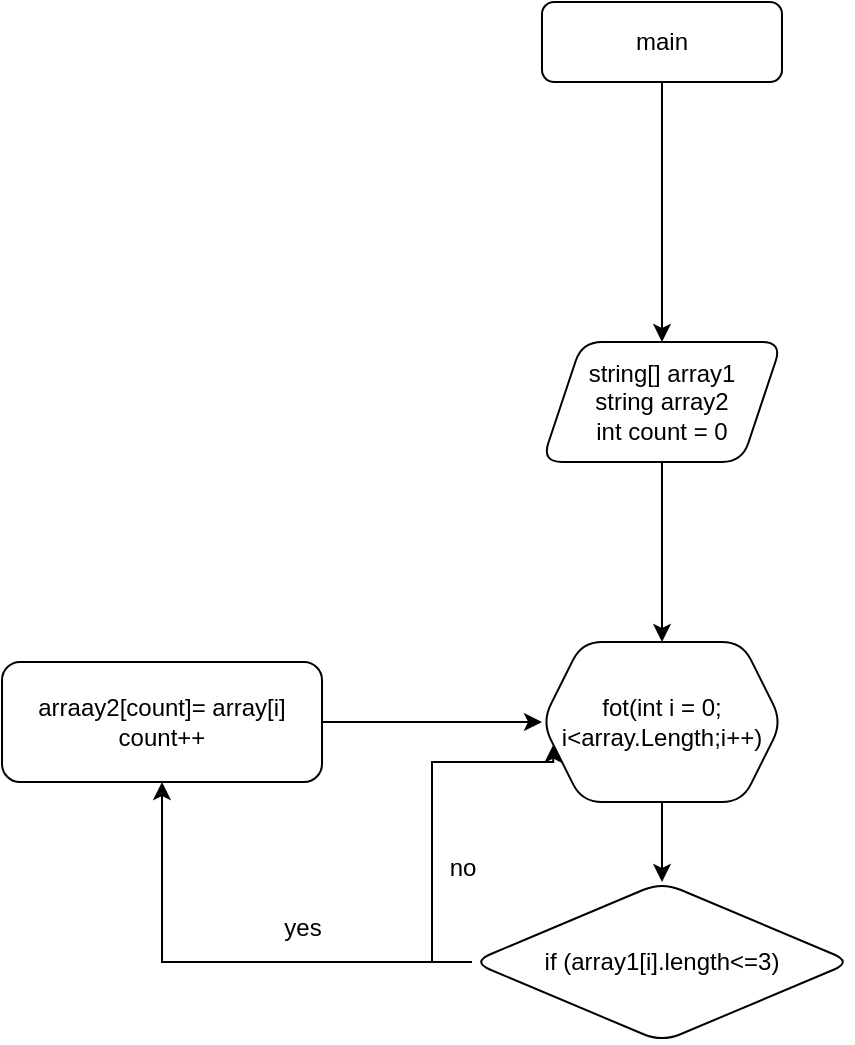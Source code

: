 <mxfile version="22.1.7" type="device">
  <diagram id="C5RBs43oDa-KdzZeNtuy" name="Page-1">
    <mxGraphModel dx="1687" dy="1022" grid="1" gridSize="10" guides="1" tooltips="1" connect="1" arrows="1" fold="1" page="1" pageScale="1" pageWidth="827" pageHeight="1169" math="0" shadow="0">
      <root>
        <mxCell id="WIyWlLk6GJQsqaUBKTNV-0" />
        <mxCell id="WIyWlLk6GJQsqaUBKTNV-1" parent="WIyWlLk6GJQsqaUBKTNV-0" />
        <mxCell id="xRtonENm7YixPHdE5AxC-2" value="" style="edgeStyle=orthogonalEdgeStyle;rounded=0;orthogonalLoop=1;jettySize=auto;html=1;" edge="1" parent="WIyWlLk6GJQsqaUBKTNV-1" source="WIyWlLk6GJQsqaUBKTNV-3" target="xRtonENm7YixPHdE5AxC-1">
          <mxGeometry relative="1" as="geometry" />
        </mxCell>
        <mxCell id="WIyWlLk6GJQsqaUBKTNV-3" value="main" style="rounded=1;whiteSpace=wrap;html=1;fontSize=12;glass=0;strokeWidth=1;shadow=0;" parent="WIyWlLk6GJQsqaUBKTNV-1" vertex="1">
          <mxGeometry x="160" y="80" width="120" height="40" as="geometry" />
        </mxCell>
        <mxCell id="xRtonENm7YixPHdE5AxC-4" value="" style="edgeStyle=orthogonalEdgeStyle;rounded=0;orthogonalLoop=1;jettySize=auto;html=1;" edge="1" parent="WIyWlLk6GJQsqaUBKTNV-1" source="xRtonENm7YixPHdE5AxC-1" target="xRtonENm7YixPHdE5AxC-3">
          <mxGeometry relative="1" as="geometry" />
        </mxCell>
        <mxCell id="xRtonENm7YixPHdE5AxC-1" value="string[] array1&lt;br&gt;string array2&lt;br&gt;int count = 0" style="shape=parallelogram;perimeter=parallelogramPerimeter;whiteSpace=wrap;html=1;fixedSize=1;rounded=1;glass=0;strokeWidth=1;shadow=0;" vertex="1" parent="WIyWlLk6GJQsqaUBKTNV-1">
          <mxGeometry x="160" y="250" width="120" height="60" as="geometry" />
        </mxCell>
        <mxCell id="xRtonENm7YixPHdE5AxC-6" value="" style="edgeStyle=orthogonalEdgeStyle;rounded=0;orthogonalLoop=1;jettySize=auto;html=1;" edge="1" parent="WIyWlLk6GJQsqaUBKTNV-1" source="xRtonENm7YixPHdE5AxC-3" target="xRtonENm7YixPHdE5AxC-5">
          <mxGeometry relative="1" as="geometry" />
        </mxCell>
        <mxCell id="xRtonENm7YixPHdE5AxC-3" value="fot(int i = 0;&lt;br&gt;i&amp;lt;array.Length;i++)" style="shape=hexagon;perimeter=hexagonPerimeter2;whiteSpace=wrap;html=1;fixedSize=1;rounded=1;glass=0;strokeWidth=1;shadow=0;" vertex="1" parent="WIyWlLk6GJQsqaUBKTNV-1">
          <mxGeometry x="160" y="400" width="120" height="80" as="geometry" />
        </mxCell>
        <mxCell id="xRtonENm7YixPHdE5AxC-8" value="" style="edgeStyle=orthogonalEdgeStyle;rounded=0;orthogonalLoop=1;jettySize=auto;html=1;" edge="1" parent="WIyWlLk6GJQsqaUBKTNV-1" source="xRtonENm7YixPHdE5AxC-5" target="xRtonENm7YixPHdE5AxC-7">
          <mxGeometry relative="1" as="geometry" />
        </mxCell>
        <mxCell id="xRtonENm7YixPHdE5AxC-5" value="if (array1[i].length&amp;lt;=3)" style="rhombus;whiteSpace=wrap;html=1;rounded=1;glass=0;strokeWidth=1;shadow=0;" vertex="1" parent="WIyWlLk6GJQsqaUBKTNV-1">
          <mxGeometry x="125" y="520" width="190" height="80" as="geometry" />
        </mxCell>
        <mxCell id="xRtonENm7YixPHdE5AxC-9" value="" style="edgeStyle=orthogonalEdgeStyle;rounded=0;orthogonalLoop=1;jettySize=auto;html=1;" edge="1" parent="WIyWlLk6GJQsqaUBKTNV-1" source="xRtonENm7YixPHdE5AxC-7" target="xRtonENm7YixPHdE5AxC-3">
          <mxGeometry relative="1" as="geometry" />
        </mxCell>
        <mxCell id="xRtonENm7YixPHdE5AxC-7" value="arraay2[count]= array[i]&lt;br&gt;count++" style="rounded=1;whiteSpace=wrap;html=1;glass=0;strokeWidth=1;shadow=0;" vertex="1" parent="WIyWlLk6GJQsqaUBKTNV-1">
          <mxGeometry x="-110" y="410" width="160" height="60" as="geometry" />
        </mxCell>
        <mxCell id="xRtonENm7YixPHdE5AxC-13" style="edgeStyle=orthogonalEdgeStyle;rounded=0;orthogonalLoop=1;jettySize=auto;html=1;exitX=0;exitY=0.5;exitDx=0;exitDy=0;entryX=0.047;entryY=0.642;entryDx=0;entryDy=0;entryPerimeter=0;" edge="1" parent="WIyWlLk6GJQsqaUBKTNV-1" source="xRtonENm7YixPHdE5AxC-5" target="xRtonENm7YixPHdE5AxC-3">
          <mxGeometry relative="1" as="geometry">
            <Array as="points">
              <mxPoint x="105" y="560" />
              <mxPoint x="105" y="460" />
              <mxPoint x="166" y="460" />
            </Array>
          </mxGeometry>
        </mxCell>
        <mxCell id="xRtonENm7YixPHdE5AxC-14" value="yes" style="text;html=1;align=center;verticalAlign=middle;resizable=0;points=[];autosize=1;strokeColor=none;fillColor=none;" vertex="1" parent="WIyWlLk6GJQsqaUBKTNV-1">
          <mxGeometry x="20" y="528" width="40" height="30" as="geometry" />
        </mxCell>
        <mxCell id="xRtonENm7YixPHdE5AxC-15" value="no" style="text;html=1;align=center;verticalAlign=middle;resizable=0;points=[];autosize=1;strokeColor=none;fillColor=none;" vertex="1" parent="WIyWlLk6GJQsqaUBKTNV-1">
          <mxGeometry x="100" y="498" width="40" height="30" as="geometry" />
        </mxCell>
      </root>
    </mxGraphModel>
  </diagram>
</mxfile>
